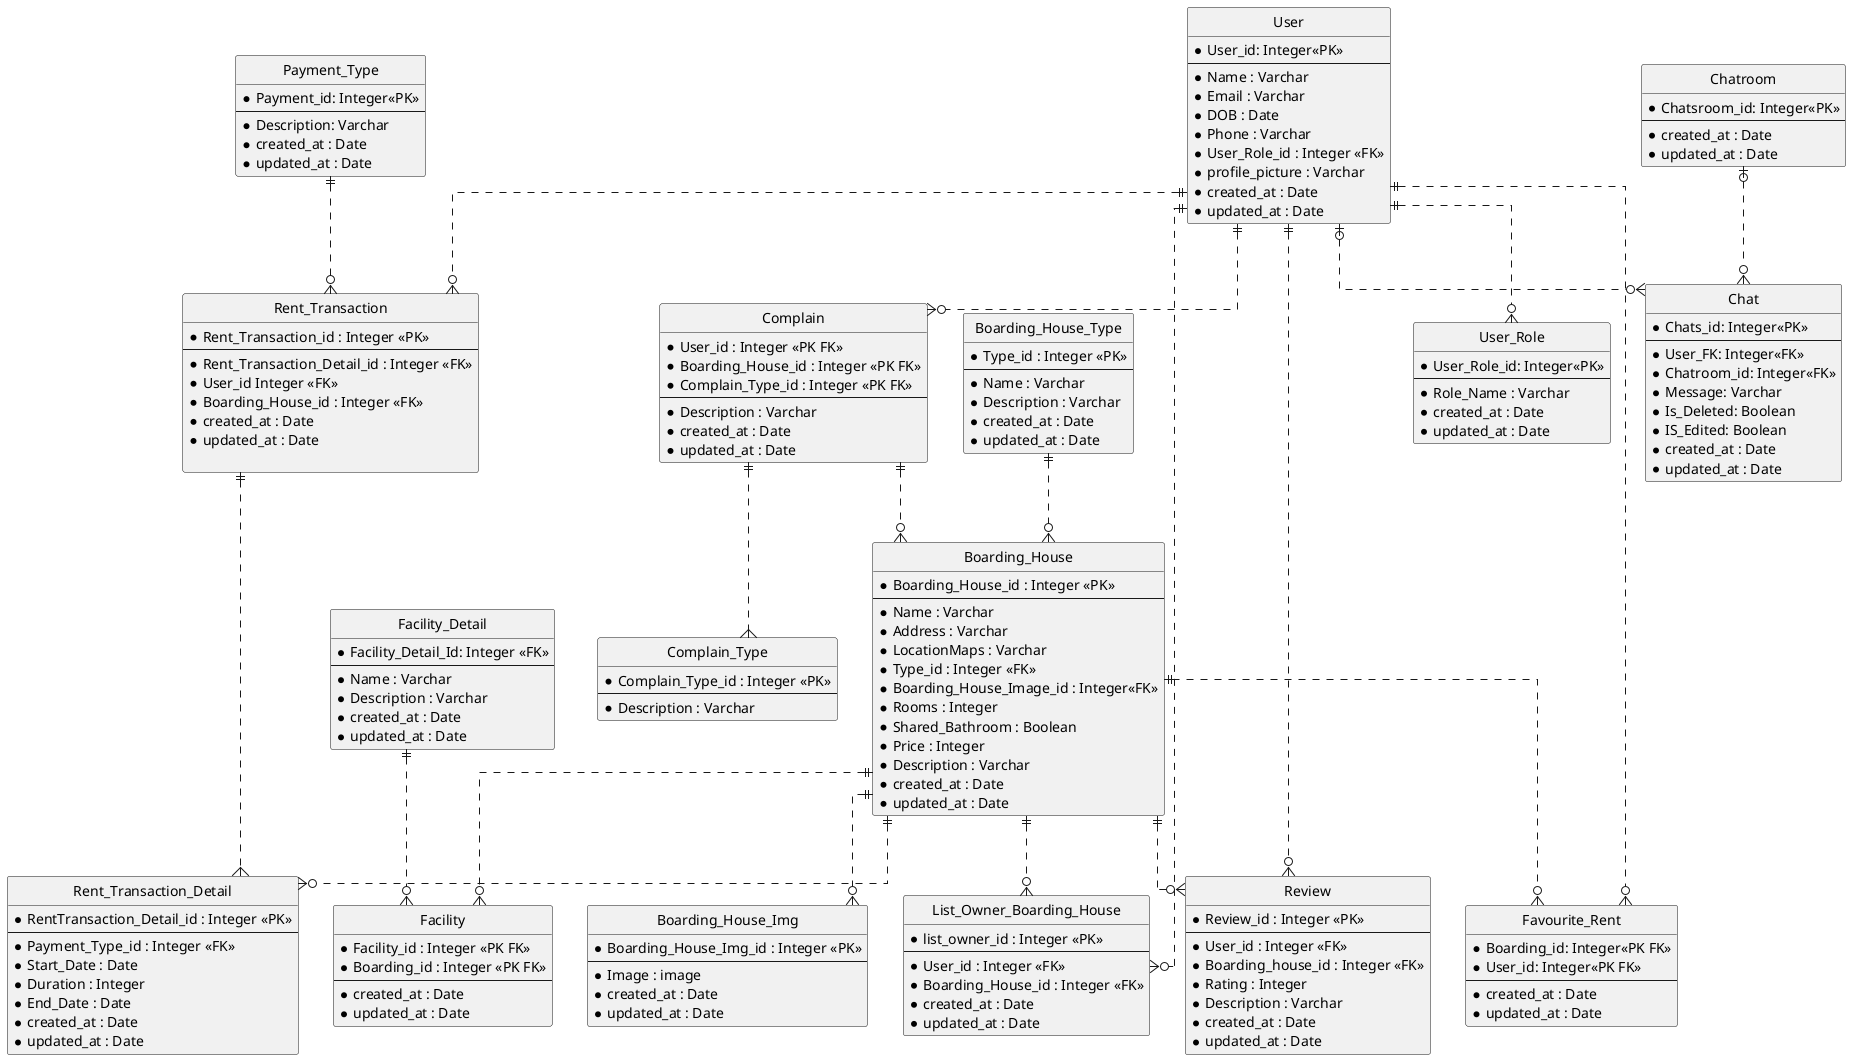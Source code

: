 @startuml
' hide the spot
hide circle

' avoid problems with angled crows feet
skinparam linetype ortho

entity "User" as usr {
  *User_id: Integer<<PK>>
  --
  *Name : Varchar
  *Email : Varchar
  *DOB : Date
  *Phone : Varchar
  *User_Role_id : Integer <<FK>>
  *profile_picture : Varchar
  *created_at : Date
  *updated_at : Date
}

entity "User_Role" as usrl {
  *User_Role_id: Integer<<PK>>
  --
  *Role_Name : Varchar
  *created_at : Date
  *updated_at : Date
}

entity "Boarding_House_Type" as bht {
  *Type_id : Integer <<PK>>
  --
  *Name : Varchar
  *Description : Varchar
  *created_at : Date
  *updated_at : Date
}

entity "Boarding_House" as bh {
  *Boarding_House_id : Integer <<PK>>
  --
  *Name : Varchar
  *Address : Varchar
  *LocationMaps : Varchar
  *Type_id : Integer <<FK>>
  *Boarding_House_Image_id : Integer<<FK>>
  *Rooms : Integer
  *Shared_Bathroom : Boolean
  *Price : Integer
  *Description : Varchar
  *created_at : Date
  *updated_at : Date
}

entity "Facility_Detail" as fd {
  *Facility_Detail_Id: Integer <<FK>>
  --
  *Name : Varchar
  *Description : Varchar
  *created_at : Date
  *updated_at : Date
}

entity "Facility" as f {
  *Facility_id : Integer <<PK FK>>
  *Boarding_id : Integer <<PK FK>>
  --
  *created_at : Date
  *updated_at : Date
}

entity "Boarding_House_Img" as bhi {
  *Boarding_House_Img_id : Integer <<PK>>
  --
  *Image : image
  *created_at : Date
  *updated_at : Date
}

entity "Rent_Transaction" as rt {
  *Rent_Transaction_id : Integer <<PK>>
  --
  *Rent_Transaction_Detail_id : Integer <<FK>> 
  *User_id Integer <<FK>>
  *Boarding_House_id : Integer <<FK>>
  *created_at : Date
  *updated_at : Date
  
}

entity "Rent_Transaction_Detail" as rtd {
  *RentTransaction_Detail_id : Integer <<PK>>
  --
  *Payment_Type_id : Integer <<FK>>
  *Start_Date : Date
  *Duration : Integer
  *End_Date : Date
  *created_at : Date
  *updated_at : Date
}

entity "List_Owner_Boarding_House" as lobh {
  *list_owner_id : Integer <<PK>>
  --
  *User_id : Integer <<FK>>
  *Boarding_House_id : Integer <<FK>>
  *created_at : Date
  *updated_at : Date
}

entity "Review" as rvw {
  *Review_id : Integer <<PK>>
  --
  *User_id : Integer <<FK>>
  *Boarding_house_id : Integer <<FK>>
  *Rating : Integer
  *Description : Varchar
  *created_at : Date
  *updated_at : Date
}

entity "Complain" as cmpln {
  *User_id : Integer <<PK FK>>
  *Boarding_House_id : Integer <<PK FK>>
  *Complain_Type_id : Integer <<PK FK>>
  --
  *Description : Varchar
  *created_at : Date
  *updated_at : Date
}
entity "Complain_Type" as cmplnt {
  *Complain_Type_id : Integer <<PK>>
  --
  *Description : Varchar
}

entity "Favourite_Rent" as fr { 
  *Boarding_id: Integer<<PK FK>>
  *User_id: Integer<<PK FK>>
  --
  *created_at : Date
  *updated_at : Date
}

entity "Payment_Type" as pymnt {
  *Payment_id: Integer<<PK>>
  --
  *Description: Varchar
  *created_at : Date
  *updated_at : Date
}

entity "Chat" as cht {
  *Chats_id: Integer<<PK>>
  --
  *User_FK: Integer<<FK>>
  *Chatroom_id: Integer<<FK>>
  *Message: Varchar
  *Is_Deleted: Boolean
  *IS_Edited: Boolean
  *created_at : Date
  *updated_at : Date
}

entity "Chatroom" as chtrm {
  *Chatsroom_id: Integer<<PK>>
  --
  *created_at : Date
  *updated_at : Date
}

usr ||..o{ usrl
bh ||..o{ bhi
bh ||..o{ f
fd ||..o{ f

usr ||..o{ rt
bh ||..o{ rtd
rt ||..{rtd
pymnt ||..o{ rt

usr ||..o{ lobh
bh ||..o{ lobh

usr ||..o{ rvw
bh ||..o{ rvw

usr ||..o{ cmpln
cmpln ||..o{ bh
cmpln ||..{ cmplnt

bht ||..o{ bh


usr ||..o{ fr
bh ||..o{ fr

usr |o..o{ cht
chtrm |o..o{ cht

@enduml


' https://plantuml.com/ie-diagram
' * Meaning
' optional attribute
'   **optional bold attribute
'   * mandatory bold attribute